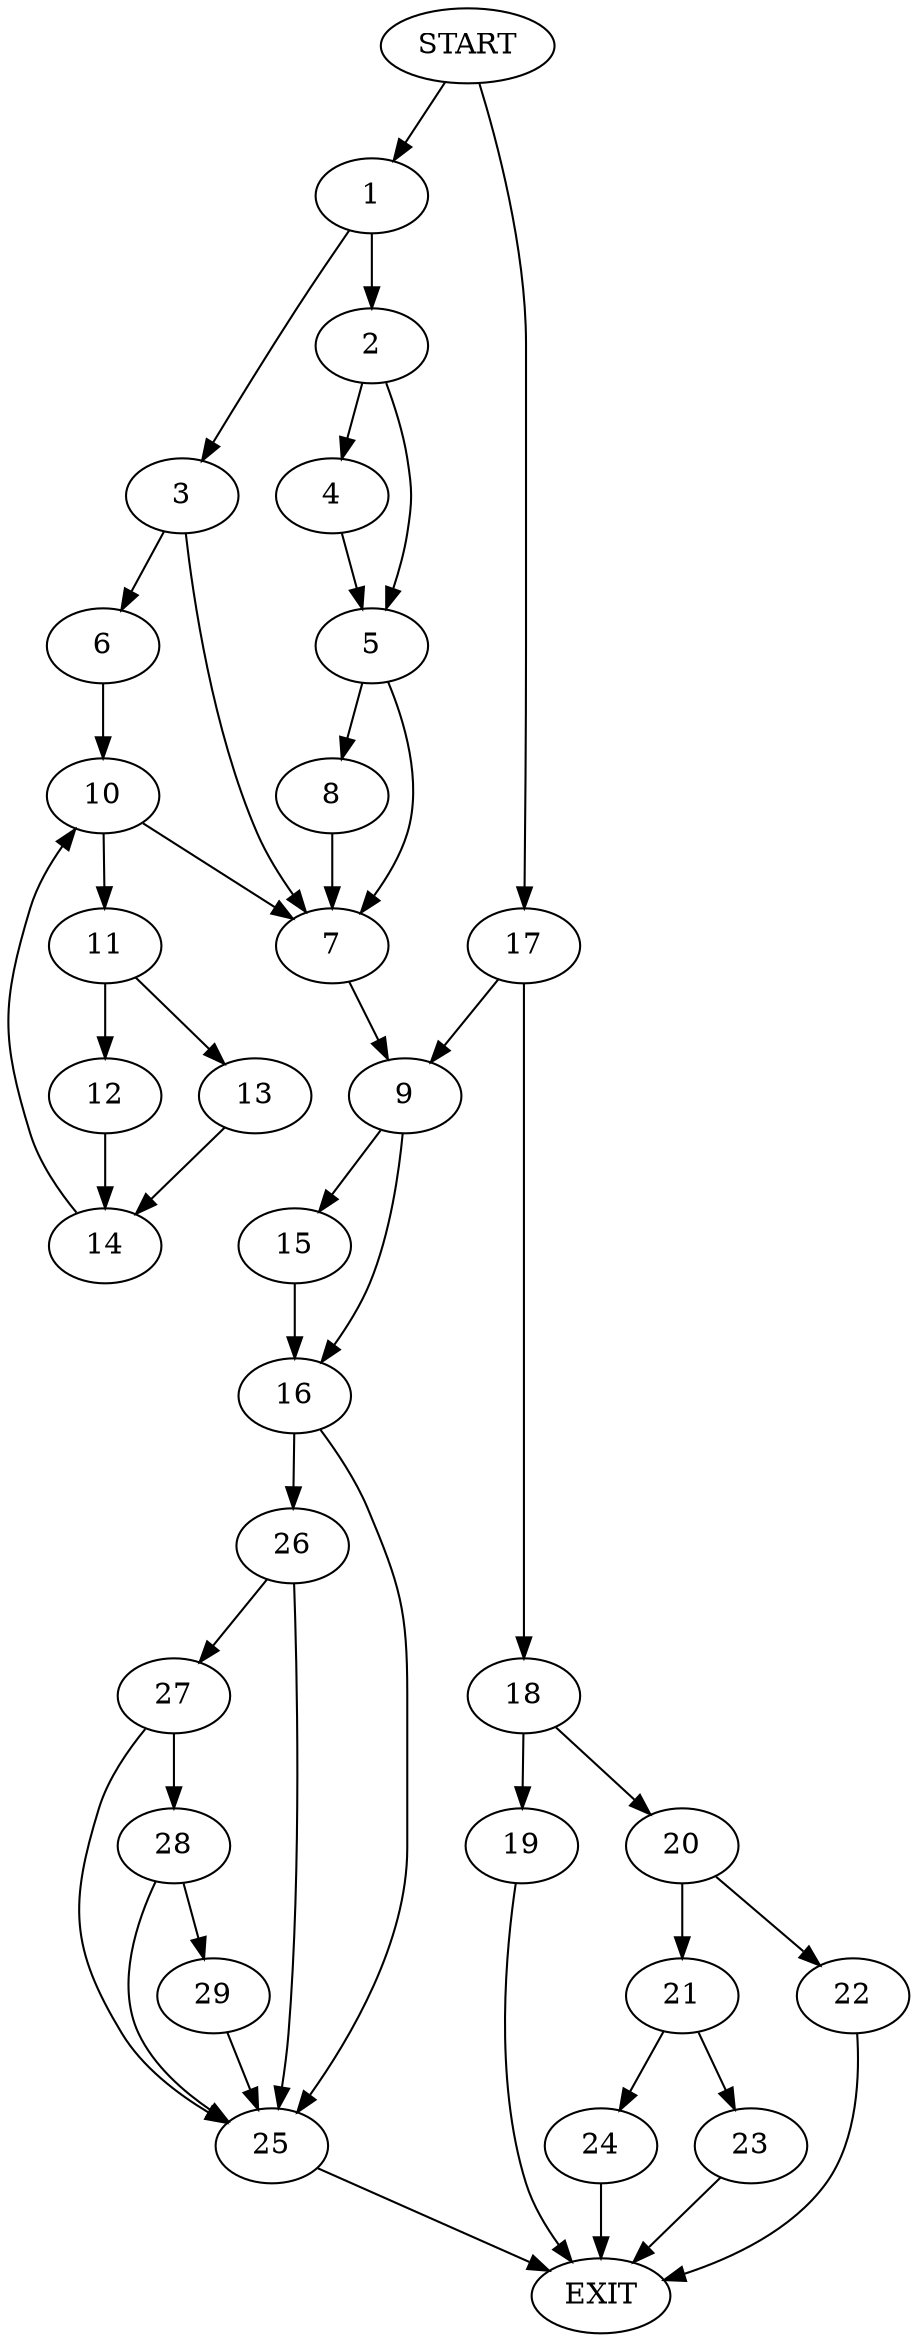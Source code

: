 digraph {
0 [label="START"]
30 [label="EXIT"]
0 -> 1
1 -> 2
1 -> 3
2 -> 4
2 -> 5
3 -> 6
3 -> 7
4 -> 5
5 -> 8
5 -> 7
8 -> 7
7 -> 9
6 -> 10
10 -> 7
10 -> 11
11 -> 12
11 -> 13
13 -> 14
12 -> 14
14 -> 10
9 -> 15
9 -> 16
0 -> 17
17 -> 9
17 -> 18
18 -> 19
18 -> 20
19 -> 30
20 -> 21
20 -> 22
22 -> 30
21 -> 23
21 -> 24
23 -> 30
24 -> 30
15 -> 16
16 -> 25
16 -> 26
26 -> 25
26 -> 27
25 -> 30
27 -> 25
27 -> 28
28 -> 25
28 -> 29
29 -> 25
}
